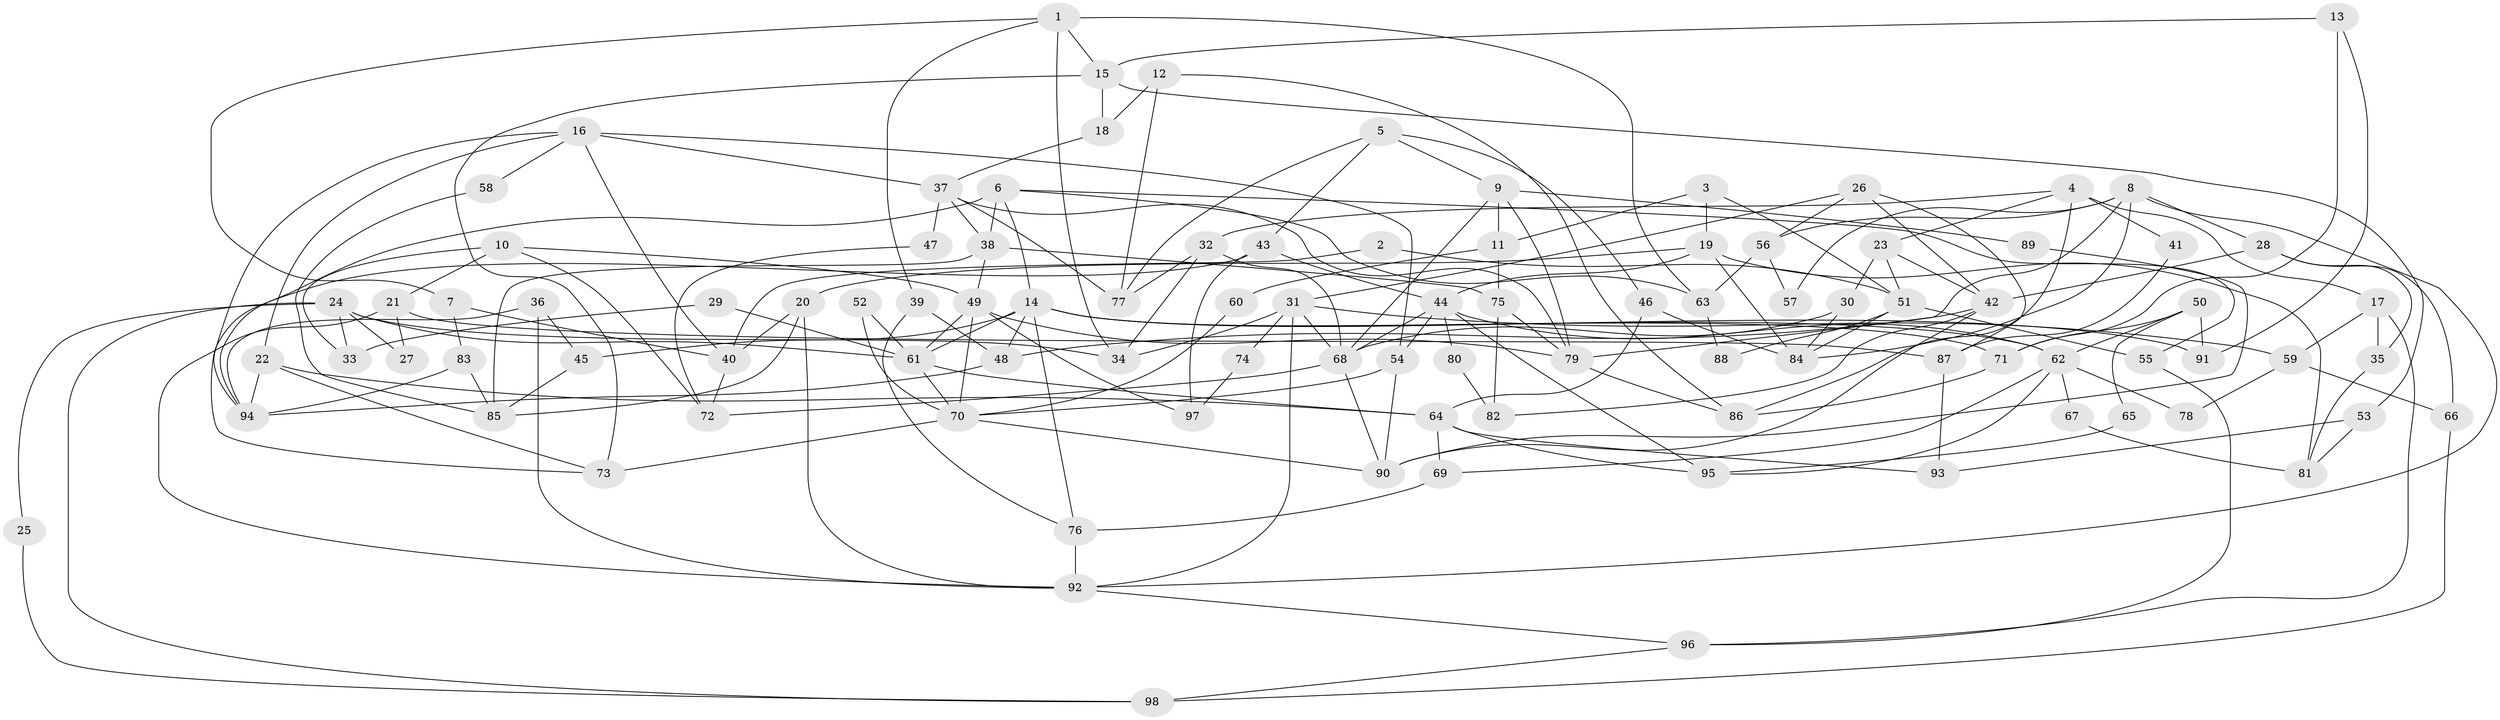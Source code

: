 // Generated by graph-tools (version 1.1) at 2025/50/03/09/25 03:50:02]
// undirected, 98 vertices, 196 edges
graph export_dot {
graph [start="1"]
  node [color=gray90,style=filled];
  1;
  2;
  3;
  4;
  5;
  6;
  7;
  8;
  9;
  10;
  11;
  12;
  13;
  14;
  15;
  16;
  17;
  18;
  19;
  20;
  21;
  22;
  23;
  24;
  25;
  26;
  27;
  28;
  29;
  30;
  31;
  32;
  33;
  34;
  35;
  36;
  37;
  38;
  39;
  40;
  41;
  42;
  43;
  44;
  45;
  46;
  47;
  48;
  49;
  50;
  51;
  52;
  53;
  54;
  55;
  56;
  57;
  58;
  59;
  60;
  61;
  62;
  63;
  64;
  65;
  66;
  67;
  68;
  69;
  70;
  71;
  72;
  73;
  74;
  75;
  76;
  77;
  78;
  79;
  80;
  81;
  82;
  83;
  84;
  85;
  86;
  87;
  88;
  89;
  90;
  91;
  92;
  93;
  94;
  95;
  96;
  97;
  98;
  1 -- 15;
  1 -- 39;
  1 -- 7;
  1 -- 34;
  1 -- 63;
  2 -- 40;
  2 -- 51;
  3 -- 11;
  3 -- 19;
  3 -- 51;
  4 -- 86;
  4 -- 23;
  4 -- 17;
  4 -- 32;
  4 -- 41;
  5 -- 43;
  5 -- 46;
  5 -- 9;
  5 -- 77;
  6 -- 14;
  6 -- 73;
  6 -- 38;
  6 -- 55;
  6 -- 63;
  7 -- 83;
  7 -- 40;
  8 -- 84;
  8 -- 56;
  8 -- 28;
  8 -- 57;
  8 -- 79;
  8 -- 92;
  9 -- 79;
  9 -- 11;
  9 -- 68;
  9 -- 89;
  10 -- 72;
  10 -- 49;
  10 -- 21;
  10 -- 33;
  11 -- 75;
  11 -- 60;
  12 -- 86;
  12 -- 77;
  12 -- 18;
  13 -- 71;
  13 -- 15;
  13 -- 91;
  14 -- 45;
  14 -- 61;
  14 -- 48;
  14 -- 62;
  14 -- 71;
  14 -- 76;
  14 -- 91;
  15 -- 18;
  15 -- 73;
  15 -- 53;
  16 -- 37;
  16 -- 54;
  16 -- 22;
  16 -- 40;
  16 -- 58;
  16 -- 94;
  17 -- 59;
  17 -- 35;
  17 -- 96;
  18 -- 37;
  19 -- 20;
  19 -- 44;
  19 -- 81;
  19 -- 84;
  20 -- 92;
  20 -- 40;
  20 -- 85;
  21 -- 92;
  21 -- 27;
  21 -- 87;
  22 -- 94;
  22 -- 64;
  22 -- 73;
  23 -- 42;
  23 -- 30;
  23 -- 51;
  24 -- 61;
  24 -- 34;
  24 -- 25;
  24 -- 27;
  24 -- 33;
  24 -- 98;
  25 -- 98;
  26 -- 87;
  26 -- 31;
  26 -- 42;
  26 -- 56;
  28 -- 42;
  28 -- 35;
  28 -- 66;
  29 -- 33;
  29 -- 61;
  30 -- 68;
  30 -- 84;
  31 -- 34;
  31 -- 92;
  31 -- 59;
  31 -- 68;
  31 -- 74;
  32 -- 68;
  32 -- 34;
  32 -- 77;
  35 -- 81;
  36 -- 94;
  36 -- 92;
  36 -- 45;
  37 -- 77;
  37 -- 38;
  37 -- 47;
  37 -- 79;
  38 -- 49;
  38 -- 75;
  38 -- 85;
  39 -- 48;
  39 -- 76;
  40 -- 72;
  41 -- 87;
  42 -- 90;
  42 -- 48;
  42 -- 82;
  43 -- 44;
  43 -- 94;
  43 -- 97;
  44 -- 68;
  44 -- 62;
  44 -- 54;
  44 -- 80;
  44 -- 95;
  45 -- 85;
  46 -- 64;
  46 -- 84;
  47 -- 72;
  48 -- 94;
  49 -- 79;
  49 -- 61;
  49 -- 70;
  49 -- 97;
  50 -- 91;
  50 -- 62;
  50 -- 65;
  50 -- 71;
  51 -- 55;
  51 -- 84;
  51 -- 88;
  52 -- 70;
  52 -- 61;
  53 -- 81;
  53 -- 93;
  54 -- 90;
  54 -- 70;
  55 -- 96;
  56 -- 63;
  56 -- 57;
  58 -- 85;
  59 -- 66;
  59 -- 78;
  60 -- 70;
  61 -- 64;
  61 -- 70;
  62 -- 69;
  62 -- 67;
  62 -- 78;
  62 -- 95;
  63 -- 88;
  64 -- 95;
  64 -- 69;
  64 -- 93;
  65 -- 95;
  66 -- 98;
  67 -- 81;
  68 -- 72;
  68 -- 90;
  69 -- 76;
  70 -- 73;
  70 -- 90;
  71 -- 86;
  74 -- 97;
  75 -- 79;
  75 -- 82;
  76 -- 92;
  79 -- 86;
  80 -- 82;
  83 -- 85;
  83 -- 94;
  87 -- 93;
  89 -- 90;
  92 -- 96;
  96 -- 98;
}
